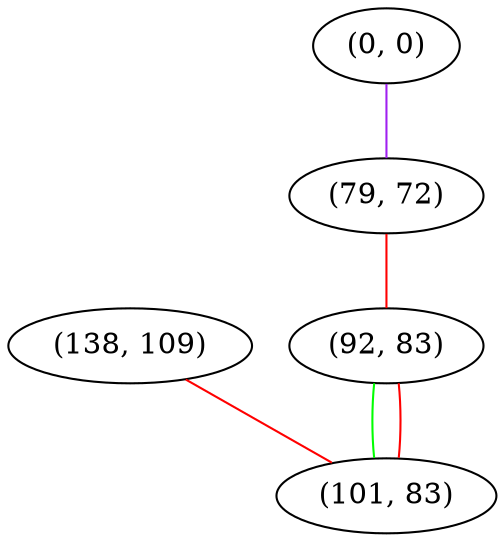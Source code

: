 graph "" {
"(138, 109)";
"(0, 0)";
"(79, 72)";
"(92, 83)";
"(101, 83)";
"(138, 109)" -- "(101, 83)"  [color=red, key=0, weight=1];
"(0, 0)" -- "(79, 72)"  [color=purple, key=0, weight=4];
"(79, 72)" -- "(92, 83)"  [color=red, key=0, weight=1];
"(92, 83)" -- "(101, 83)"  [color=green, key=0, weight=2];
"(92, 83)" -- "(101, 83)"  [color=red, key=1, weight=1];
}
